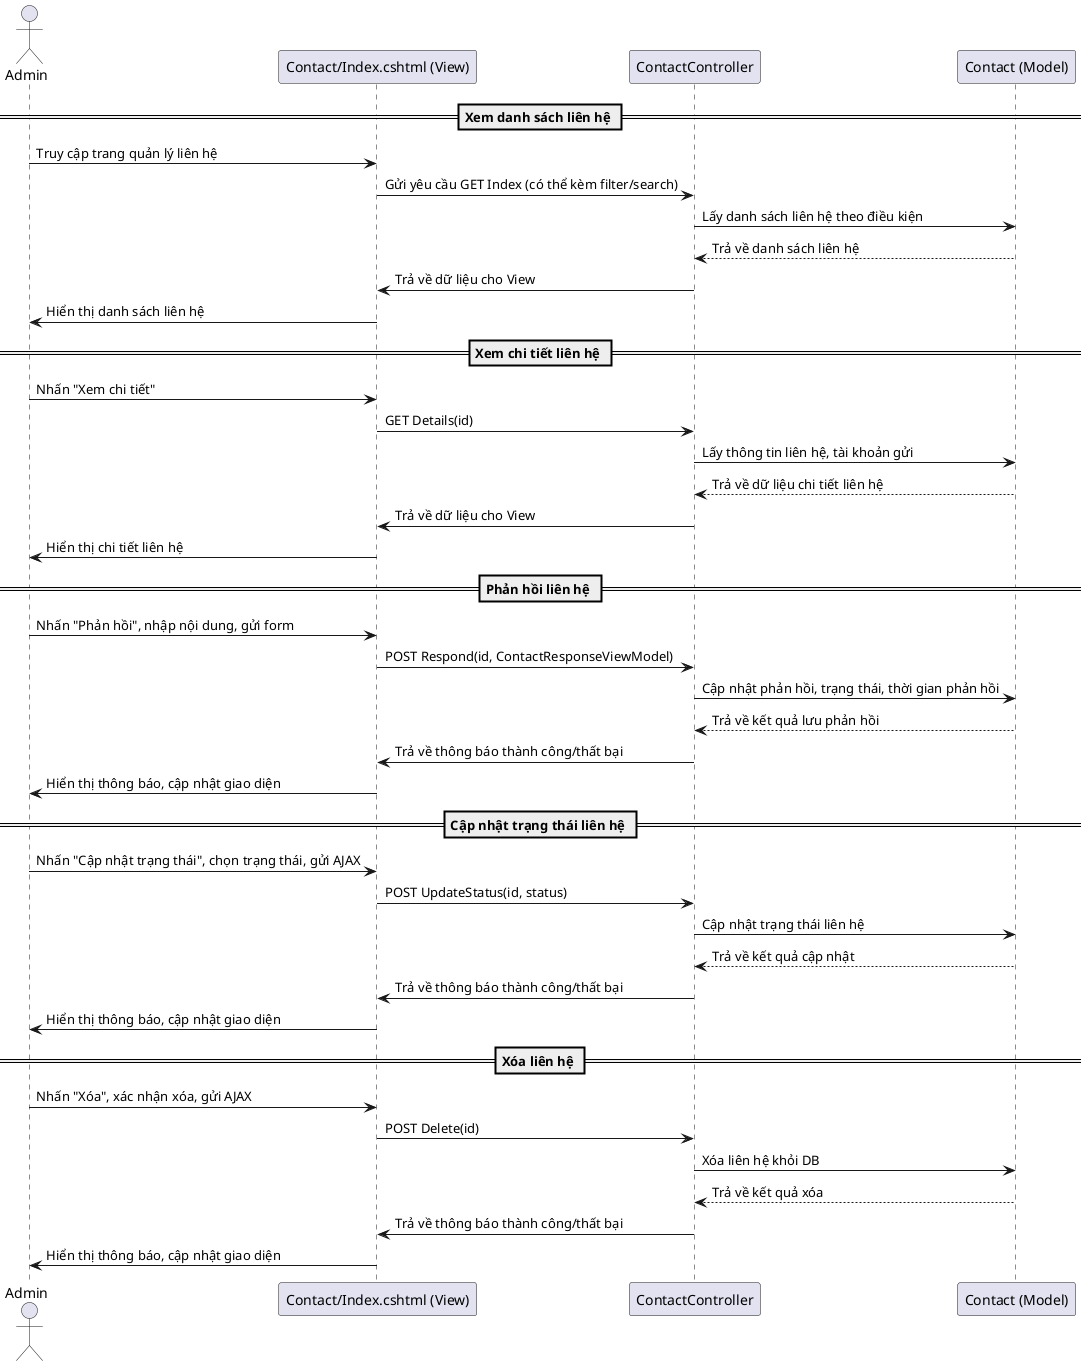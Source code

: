 @startuml
actor "Admin" as AdminUser
participant "Contact/Index.cshtml (View)" as View
participant "ContactController" as Controller
participant "Contact (Model)" as Model

== Xem danh sách liên hệ ==
AdminUser -> View : Truy cập trang quản lý liên hệ
View -> Controller : Gửi yêu cầu GET Index (có thể kèm filter/search)
Controller -> Model : Lấy danh sách liên hệ theo điều kiện
Model --> Controller : Trả về danh sách liên hệ
Controller -> View : Trả về dữ liệu cho View
View -> AdminUser : Hiển thị danh sách liên hệ

== Xem chi tiết liên hệ ==
AdminUser -> View : Nhấn "Xem chi tiết"
View -> Controller : GET Details(id)
Controller -> Model : Lấy thông tin liên hệ, tài khoản gửi
Model --> Controller : Trả về dữ liệu chi tiết liên hệ
Controller -> View : Trả về dữ liệu cho View
View -> AdminUser : Hiển thị chi tiết liên hệ

== Phản hồi liên hệ ==
AdminUser -> View : Nhấn "Phản hồi", nhập nội dung, gửi form
View -> Controller : POST Respond(id, ContactResponseViewModel)
Controller -> Model : Cập nhật phản hồi, trạng thái, thời gian phản hồi
Model --> Controller : Trả về kết quả lưu phản hồi
Controller -> View : Trả về thông báo thành công/thất bại
View -> AdminUser : Hiển thị thông báo, cập nhật giao diện

== Cập nhật trạng thái liên hệ ==
AdminUser -> View : Nhấn "Cập nhật trạng thái", chọn trạng thái, gửi AJAX
View -> Controller : POST UpdateStatus(id, status)
Controller -> Model : Cập nhật trạng thái liên hệ
Model --> Controller : Trả về kết quả cập nhật
Controller -> View : Trả về thông báo thành công/thất bại
View -> AdminUser : Hiển thị thông báo, cập nhật giao diện

== Xóa liên hệ ==
AdminUser -> View : Nhấn "Xóa", xác nhận xóa, gửi AJAX
View -> Controller : POST Delete(id)
Controller -> Model : Xóa liên hệ khỏi DB
Model --> Controller : Trả về kết quả xóa
Controller -> View : Trả về thông báo thành công/thất bại
View -> AdminUser : Hiển thị thông báo, cập nhật giao diện

@enduml